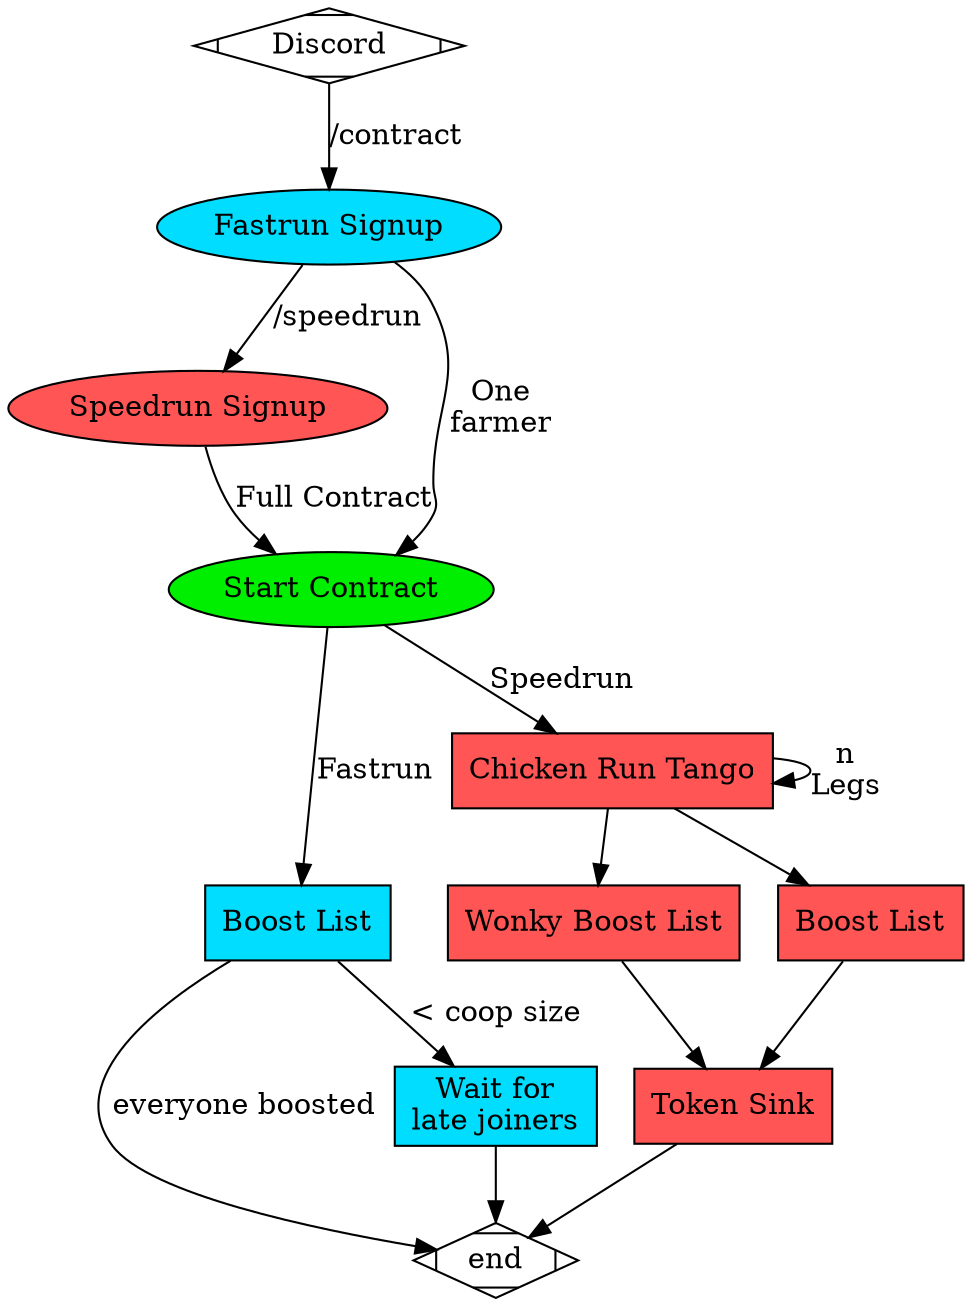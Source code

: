 strict digraph {
    center = true
    discord [shape="Mdiamond" label="Discord"]
    end [shape="Mdiamond"]

    signup [shape="ellipse" style="filled" fillcolor="#00DDFF" label="Fastrun Signup"]
    sr_signup [shape="ellipse" style="filled" fillcolor="#FF5555" label="Speedrun Signup"]

    boostlist [shape="polygon" style="filled" fillcolor="#00DDFF" label="Boost List"]  
    sr_wonky [shape="polygon" style="filled" fillcolor="#FF5555" label="Wonky Boost List"]
    sr_boostlist [shape="polygon" style="filled" fillcolor="#FF5555" label="Boost List"]  

    sink [shape="polygon" style="filled" fillcolor="#FF5555" label="Token Sink"]  

    crt [shape="polygon" style="filled" fillcolor="#FF5555" label="Chicken Run Tango"]
    wait [shape="polygon" style="filled" fillcolor="#00DDFF" label="Wait for\nlate joiners"]
    greenbutton [style="filled" fillcolor="#00EE00" label="Start Contract"]

    discord -> signup [label="/contract"]
    signup -> greenbutton [label = "One\nfarmer"]

    signup -> sr_signup [label = "/speedrun"]
    sr_signup -> greenbutton [label="Full Contract"]
    
    greenbutton -> boostlist [label="Fastrun"]
    greenbutton -> crt [label="Speedrun"]
    
    crt -> crt [label="n\nLegs" ]
    crt->{sr_boostlist sr_wonky}
    
    {sr_boostlist sr_wonky} -> sink
    sink -> end

    boostlist -> wait [label="< coop size"]
    boostlist -> end [label="everyone boosted"]
    wait -> end
}


